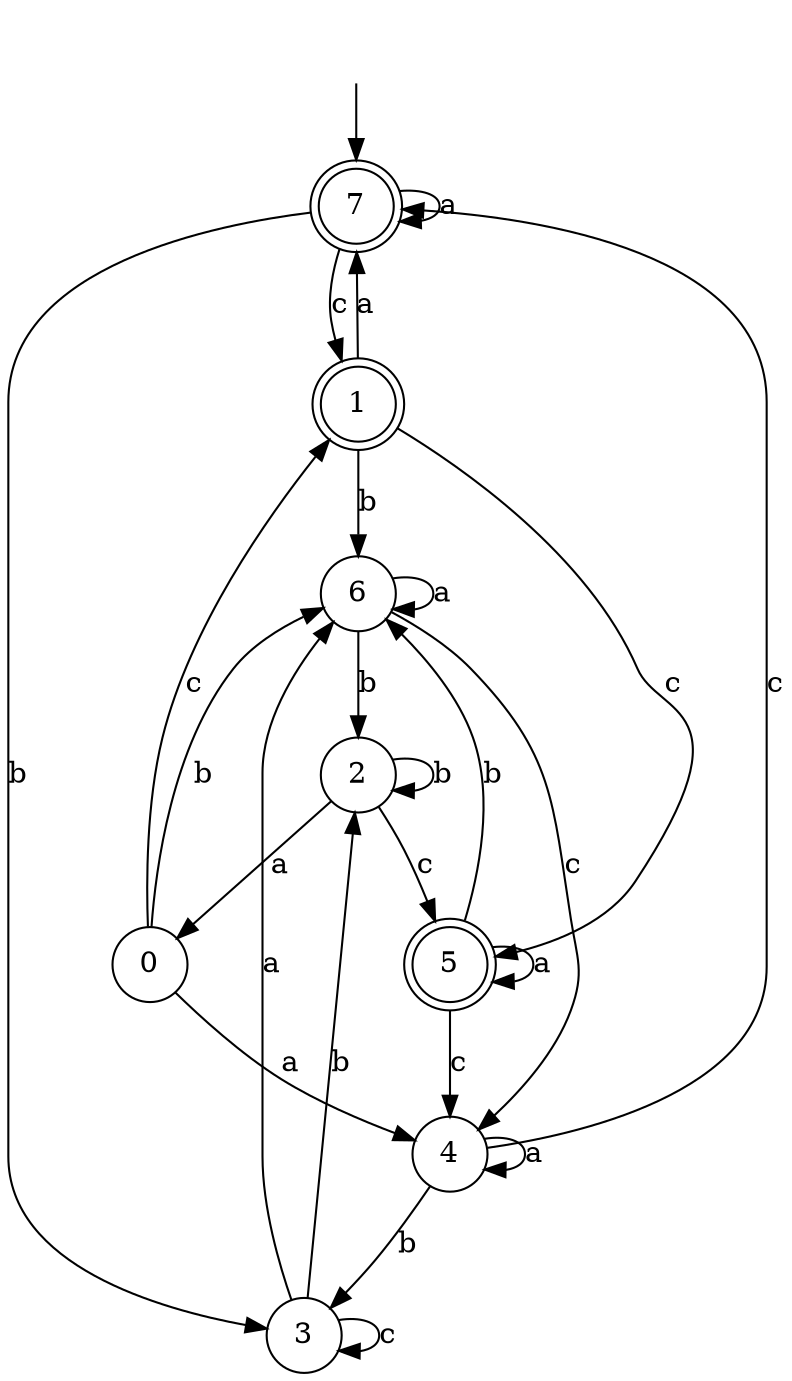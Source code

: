 digraph g {
__start [label=""shape=none]
	7[shape="doublecircle" label="7"]
	0[shape="circle" label="0"]
	1[shape="doublecircle" label="1"]
	2[shape="circle" label="2"]
	3[shape="circle" label="3"]
	4[shape="circle" label="4"]
	5[shape="doublecircle" label="5"]
	6[shape="circle" label="6"]

__start -> 7
	0 -> 4 [label="a"]
	0 -> 6 [label="b"]
	0 -> 1 [label="c"]
	1 -> 7 [label="a"]
	1 -> 6 [label="b"]
	1 -> 5 [label="c"]
	2 -> 0 [label="a"]
	2 -> 2 [label="b"]
	2 -> 5 [label="c"]
	3 -> 6 [label="a"]
	3 -> 2 [label="b"]
	3 -> 3 [label="c"]
	4 -> 4 [label="a"]
	4 -> 3 [label="b"]
	4 -> 7 [label="c"]
	5 -> 5 [label="a"]
	5 -> 6 [label="b"]
	5 -> 4 [label="c"]
	6 -> 6 [label="a"]
	6 -> 2 [label="b"]
	6 -> 4 [label="c"]
	7 -> 7 [label="a"]
	7 -> 3 [label="b"]
	7 -> 1 [label="c"]
}

